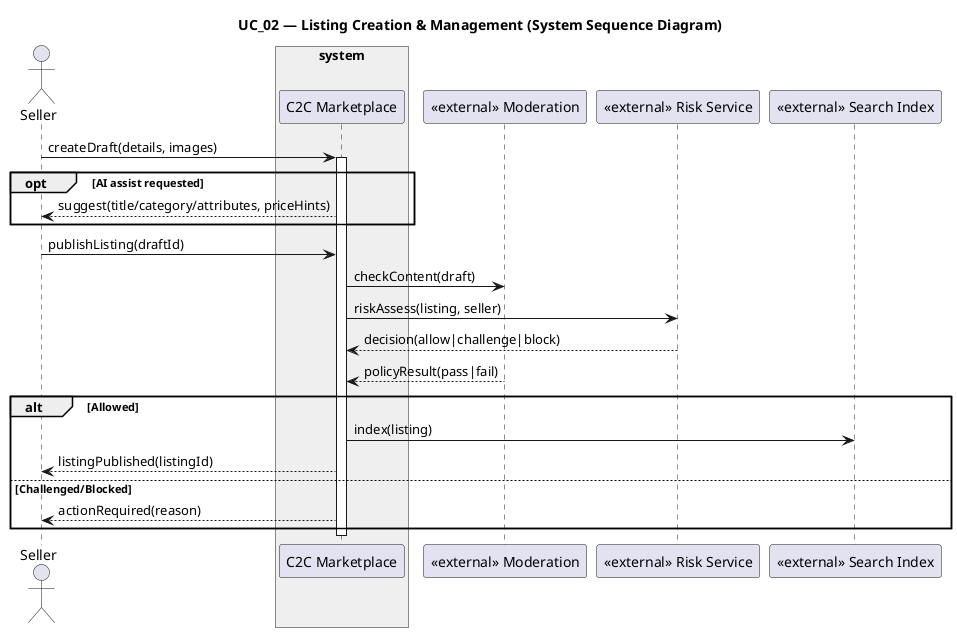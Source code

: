 @startuml
title UC_02 — Listing Creation & Management (System Sequence Diagram)
actor Seller
box "system" #EFEFEF
  participant "C2C Marketplace" as SYS
end box
participant "<<external>> Moderation" as MOD
participant "<<external>> Risk Service" as RISK
participant "<<external>> Search Index" as SEARCH

Seller -> SYS: createDraft(details, images)
activate SYS
opt AI assist requested
  SYS --> Seller: suggest(title/category/attributes, priceHints)
end

Seller -> SYS: publishListing(draftId)
SYS -> MOD: checkContent(draft)
SYS -> RISK: riskAssess(listing, seller)
RISK --> SYS: decision(allow|challenge|block)
MOD --> SYS: policyResult(pass|fail)

alt Allowed
  SYS -> SEARCH: index(listing)
  SYS --> Seller: listingPublished(listingId)
else Challenged/Blocked
  SYS --> Seller: actionRequired(reason)
end
deactivate SYS
@enduml
